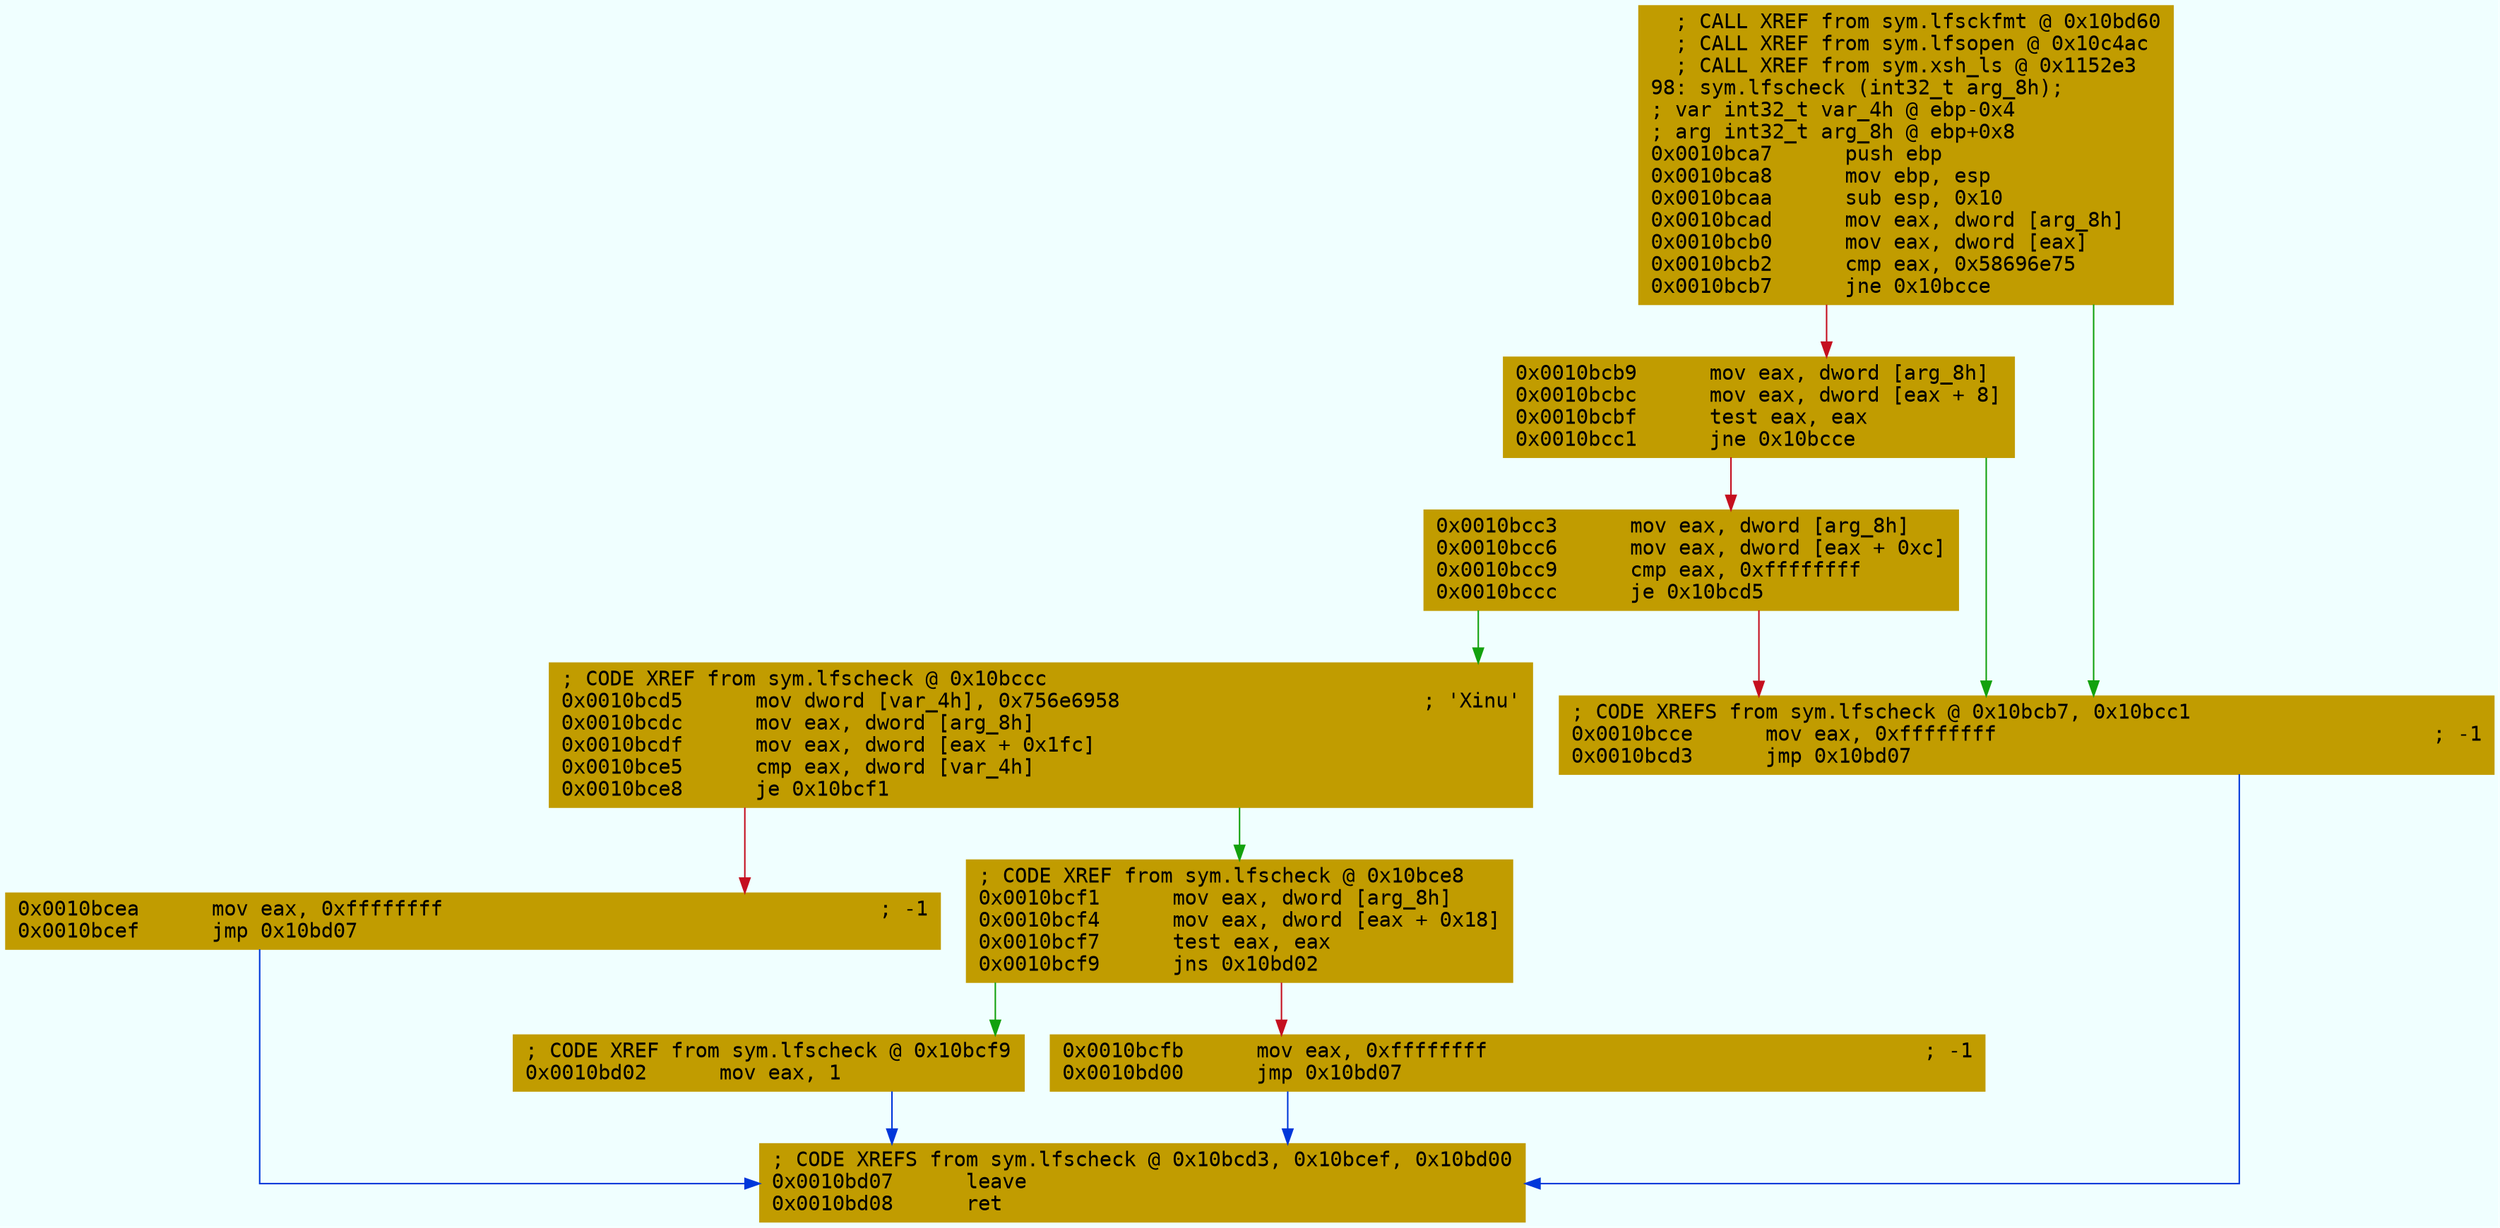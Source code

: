digraph code {
	graph [bgcolor=azure fontsize=8 fontname="Courier" splines="ortho"];
	node [fillcolor=gray style=filled shape=box];
	edge [arrowhead="normal"];
	"0x0010bca7" [URL="sym.lfscheck/0x0010bca7", fillcolor="#c19c00",color="#c19c00", fontname="Courier",label="  ; CALL XREF from sym.lfsckfmt @ 0x10bd60\l  ; CALL XREF from sym.lfsopen @ 0x10c4ac\l  ; CALL XREF from sym.xsh_ls @ 0x1152e3\l98: sym.lfscheck (int32_t arg_8h);\l; var int32_t var_4h @ ebp-0x4\l; arg int32_t arg_8h @ ebp+0x8\l0x0010bca7      push ebp\l0x0010bca8      mov ebp, esp\l0x0010bcaa      sub esp, 0x10\l0x0010bcad      mov eax, dword [arg_8h]\l0x0010bcb0      mov eax, dword [eax]\l0x0010bcb2      cmp eax, 0x58696e75\l0x0010bcb7      jne 0x10bcce\l"]
	"0x0010bcb9" [URL="sym.lfscheck/0x0010bcb9", fillcolor="#c19c00",color="#c19c00", fontname="Courier",label="0x0010bcb9      mov eax, dword [arg_8h]\l0x0010bcbc      mov eax, dword [eax + 8]\l0x0010bcbf      test eax, eax\l0x0010bcc1      jne 0x10bcce\l"]
	"0x0010bcc3" [URL="sym.lfscheck/0x0010bcc3", fillcolor="#c19c00",color="#c19c00", fontname="Courier",label="0x0010bcc3      mov eax, dword [arg_8h]\l0x0010bcc6      mov eax, dword [eax + 0xc]\l0x0010bcc9      cmp eax, 0xffffffff\l0x0010bccc      je 0x10bcd5\l"]
	"0x0010bcce" [URL="sym.lfscheck/0x0010bcce", fillcolor="#c19c00",color="#c19c00", fontname="Courier",label="; CODE XREFS from sym.lfscheck @ 0x10bcb7, 0x10bcc1\l0x0010bcce      mov eax, 0xffffffff                                    ; -1\l0x0010bcd3      jmp 0x10bd07\l"]
	"0x0010bcd5" [URL="sym.lfscheck/0x0010bcd5", fillcolor="#c19c00",color="#c19c00", fontname="Courier",label="; CODE XREF from sym.lfscheck @ 0x10bccc\l0x0010bcd5      mov dword [var_4h], 0x756e6958                         ; 'Xinu'\l0x0010bcdc      mov eax, dword [arg_8h]\l0x0010bcdf      mov eax, dword [eax + 0x1fc]\l0x0010bce5      cmp eax, dword [var_4h]\l0x0010bce8      je 0x10bcf1\l"]
	"0x0010bcea" [URL="sym.lfscheck/0x0010bcea", fillcolor="#c19c00",color="#c19c00", fontname="Courier",label="0x0010bcea      mov eax, 0xffffffff                                    ; -1\l0x0010bcef      jmp 0x10bd07\l"]
	"0x0010bcf1" [URL="sym.lfscheck/0x0010bcf1", fillcolor="#c19c00",color="#c19c00", fontname="Courier",label="; CODE XREF from sym.lfscheck @ 0x10bce8\l0x0010bcf1      mov eax, dword [arg_8h]\l0x0010bcf4      mov eax, dword [eax + 0x18]\l0x0010bcf7      test eax, eax\l0x0010bcf9      jns 0x10bd02\l"]
	"0x0010bcfb" [URL="sym.lfscheck/0x0010bcfb", fillcolor="#c19c00",color="#c19c00", fontname="Courier",label="0x0010bcfb      mov eax, 0xffffffff                                    ; -1\l0x0010bd00      jmp 0x10bd07\l"]
	"0x0010bd02" [URL="sym.lfscheck/0x0010bd02", fillcolor="#c19c00",color="#c19c00", fontname="Courier",label="; CODE XREF from sym.lfscheck @ 0x10bcf9\l0x0010bd02      mov eax, 1\l"]
	"0x0010bd07" [URL="sym.lfscheck/0x0010bd07", fillcolor="#c19c00",color="#c19c00", fontname="Courier",label="; CODE XREFS from sym.lfscheck @ 0x10bcd3, 0x10bcef, 0x10bd00\l0x0010bd07      leave\l0x0010bd08      ret\l"]
        "0x0010bca7" -> "0x0010bcce" [color="#13a10e"];
        "0x0010bca7" -> "0x0010bcb9" [color="#c50f1f"];
        "0x0010bcb9" -> "0x0010bcce" [color="#13a10e"];
        "0x0010bcb9" -> "0x0010bcc3" [color="#c50f1f"];
        "0x0010bcc3" -> "0x0010bcd5" [color="#13a10e"];
        "0x0010bcc3" -> "0x0010bcce" [color="#c50f1f"];
        "0x0010bcce" -> "0x0010bd07" [color="#0037da"];
        "0x0010bcd5" -> "0x0010bcf1" [color="#13a10e"];
        "0x0010bcd5" -> "0x0010bcea" [color="#c50f1f"];
        "0x0010bcea" -> "0x0010bd07" [color="#0037da"];
        "0x0010bcf1" -> "0x0010bd02" [color="#13a10e"];
        "0x0010bcf1" -> "0x0010bcfb" [color="#c50f1f"];
        "0x0010bcfb" -> "0x0010bd07" [color="#0037da"];
        "0x0010bd02" -> "0x0010bd07" [color="#0037da"];
}
